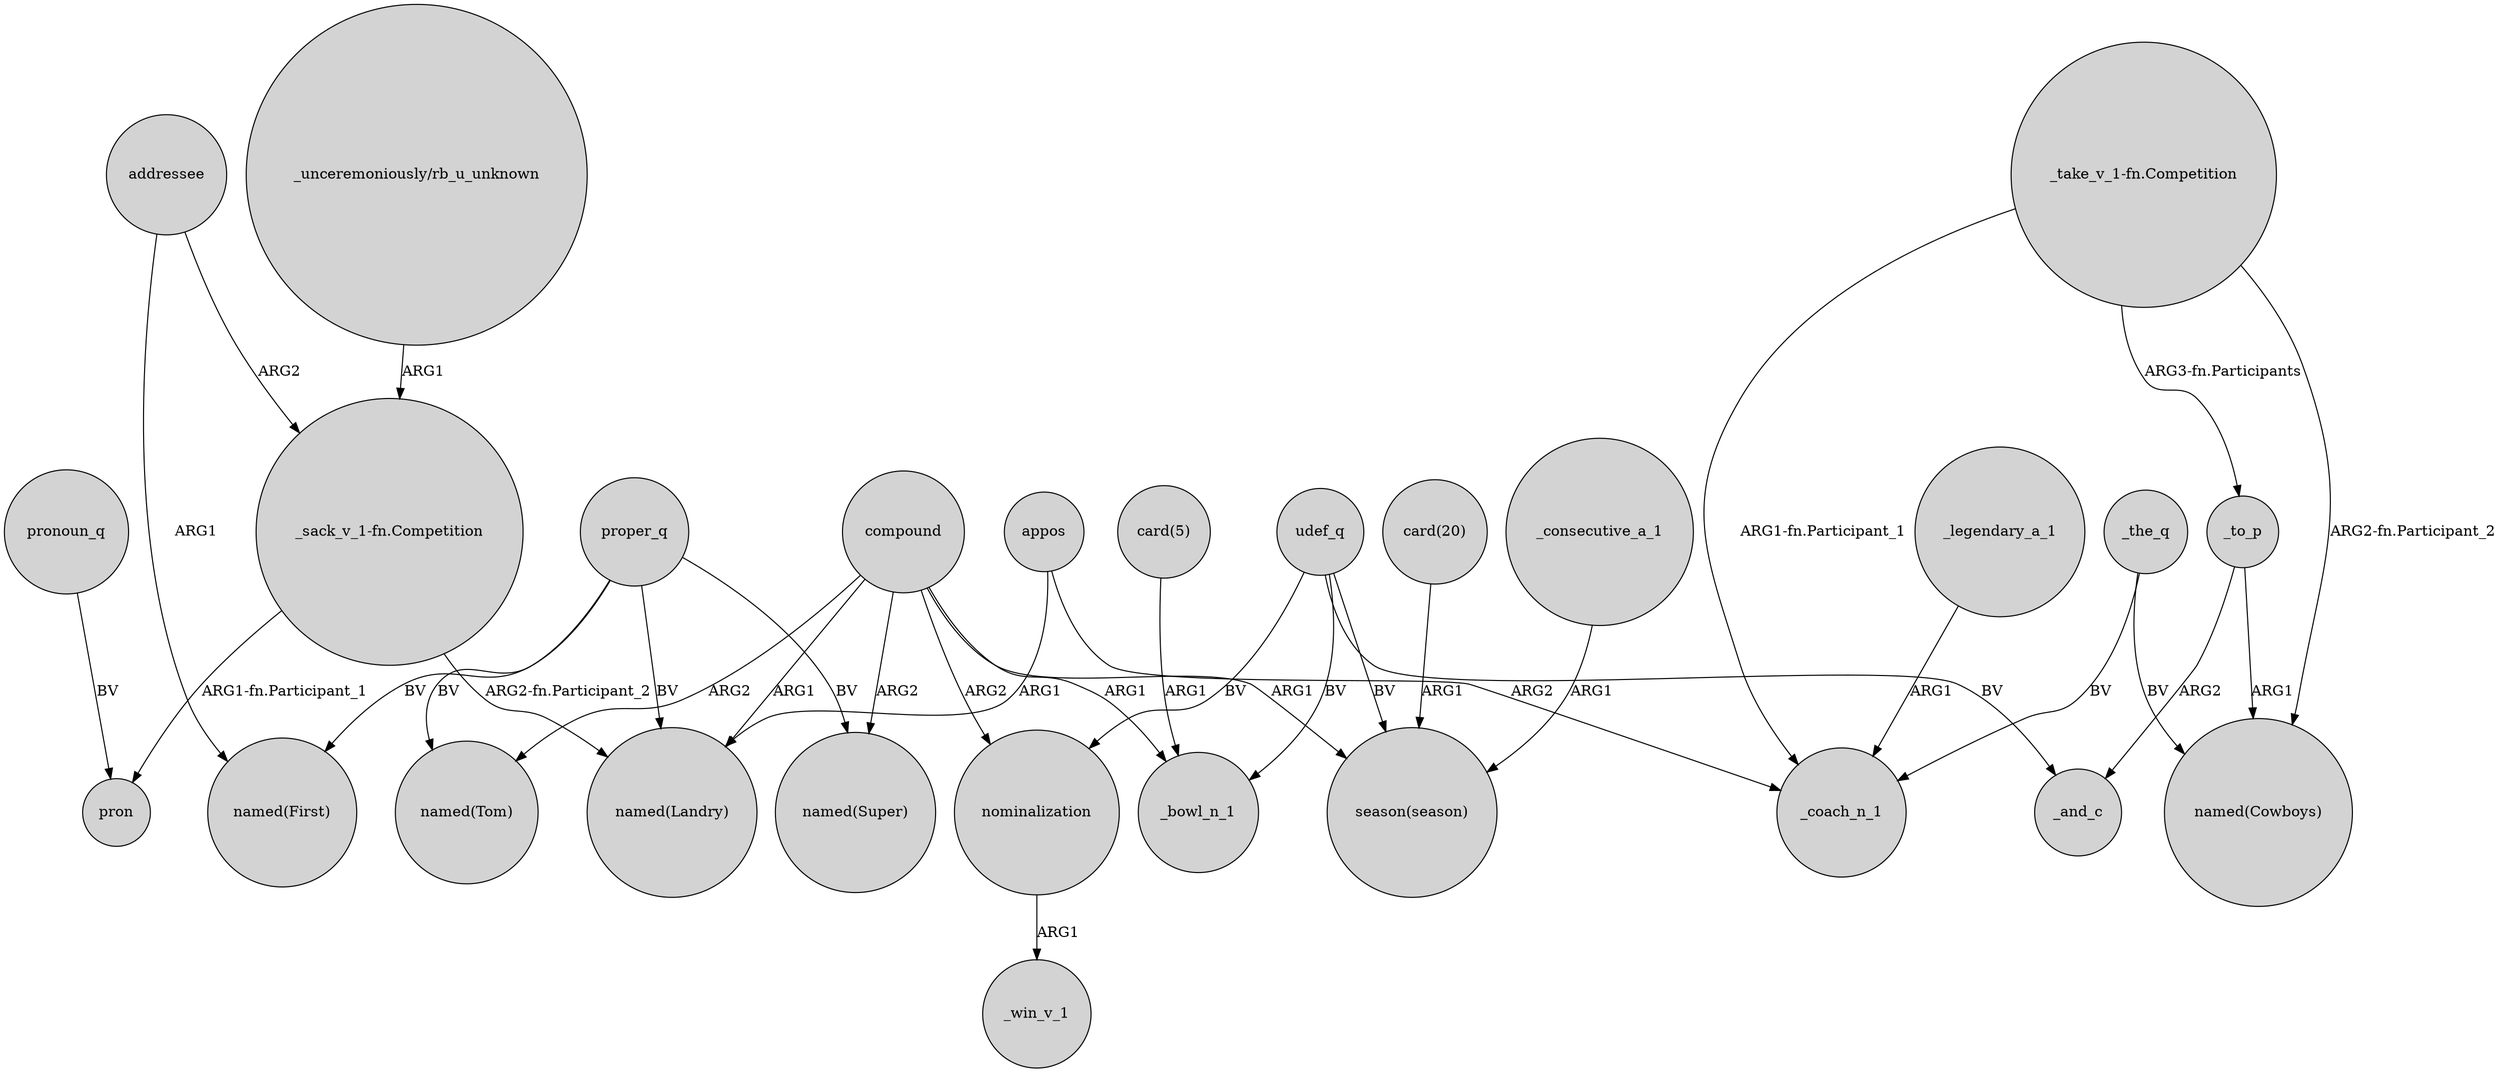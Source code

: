 digraph {
	node [shape=circle style=filled]
	proper_q -> "named(Super)" [label=BV]
	"_sack_v_1-fn.Competition" -> "named(Landry)" [label="ARG2-fn.Participant_2"]
	proper_q -> "named(Tom)" [label=BV]
	"card(20)" -> "season(season)" [label=ARG1]
	compound -> "named(Landry)" [label=ARG1]
	udef_q -> "season(season)" [label=BV]
	udef_q -> nominalization [label=BV]
	_the_q -> "named(Cowboys)" [label=BV]
	_to_p -> "named(Cowboys)" [label=ARG1]
	proper_q -> "named(First)" [label=BV]
	appos -> "named(Landry)" [label=ARG1]
	"_take_v_1-fn.Competition" -> _coach_n_1 [label="ARG1-fn.Participant_1"]
	udef_q -> _and_c [label=BV]
	_consecutive_a_1 -> "season(season)" [label=ARG1]
	appos -> _coach_n_1 [label=ARG2]
	"_unceremoniously/rb_u_unknown" -> "_sack_v_1-fn.Competition" [label=ARG1]
	compound -> nominalization [label=ARG2]
	compound -> "season(season)" [label=ARG1]
	pronoun_q -> pron [label=BV]
	_to_p -> _and_c [label=ARG2]
	"_take_v_1-fn.Competition" -> _to_p [label="ARG3-fn.Participants"]
	udef_q -> _bowl_n_1 [label=BV]
	addressee -> "named(First)" [label=ARG1]
	compound -> "named(Super)" [label=ARG2]
	nominalization -> _win_v_1 [label=ARG1]
	addressee -> "_sack_v_1-fn.Competition" [label=ARG2]
	"_sack_v_1-fn.Competition" -> pron [label="ARG1-fn.Participant_1"]
	_legendary_a_1 -> _coach_n_1 [label=ARG1]
	"card(5)" -> _bowl_n_1 [label=ARG1]
	compound -> _bowl_n_1 [label=ARG1]
	compound -> "named(Tom)" [label=ARG2]
	_the_q -> _coach_n_1 [label=BV]
	proper_q -> "named(Landry)" [label=BV]
	"_take_v_1-fn.Competition" -> "named(Cowboys)" [label="ARG2-fn.Participant_2"]
}
